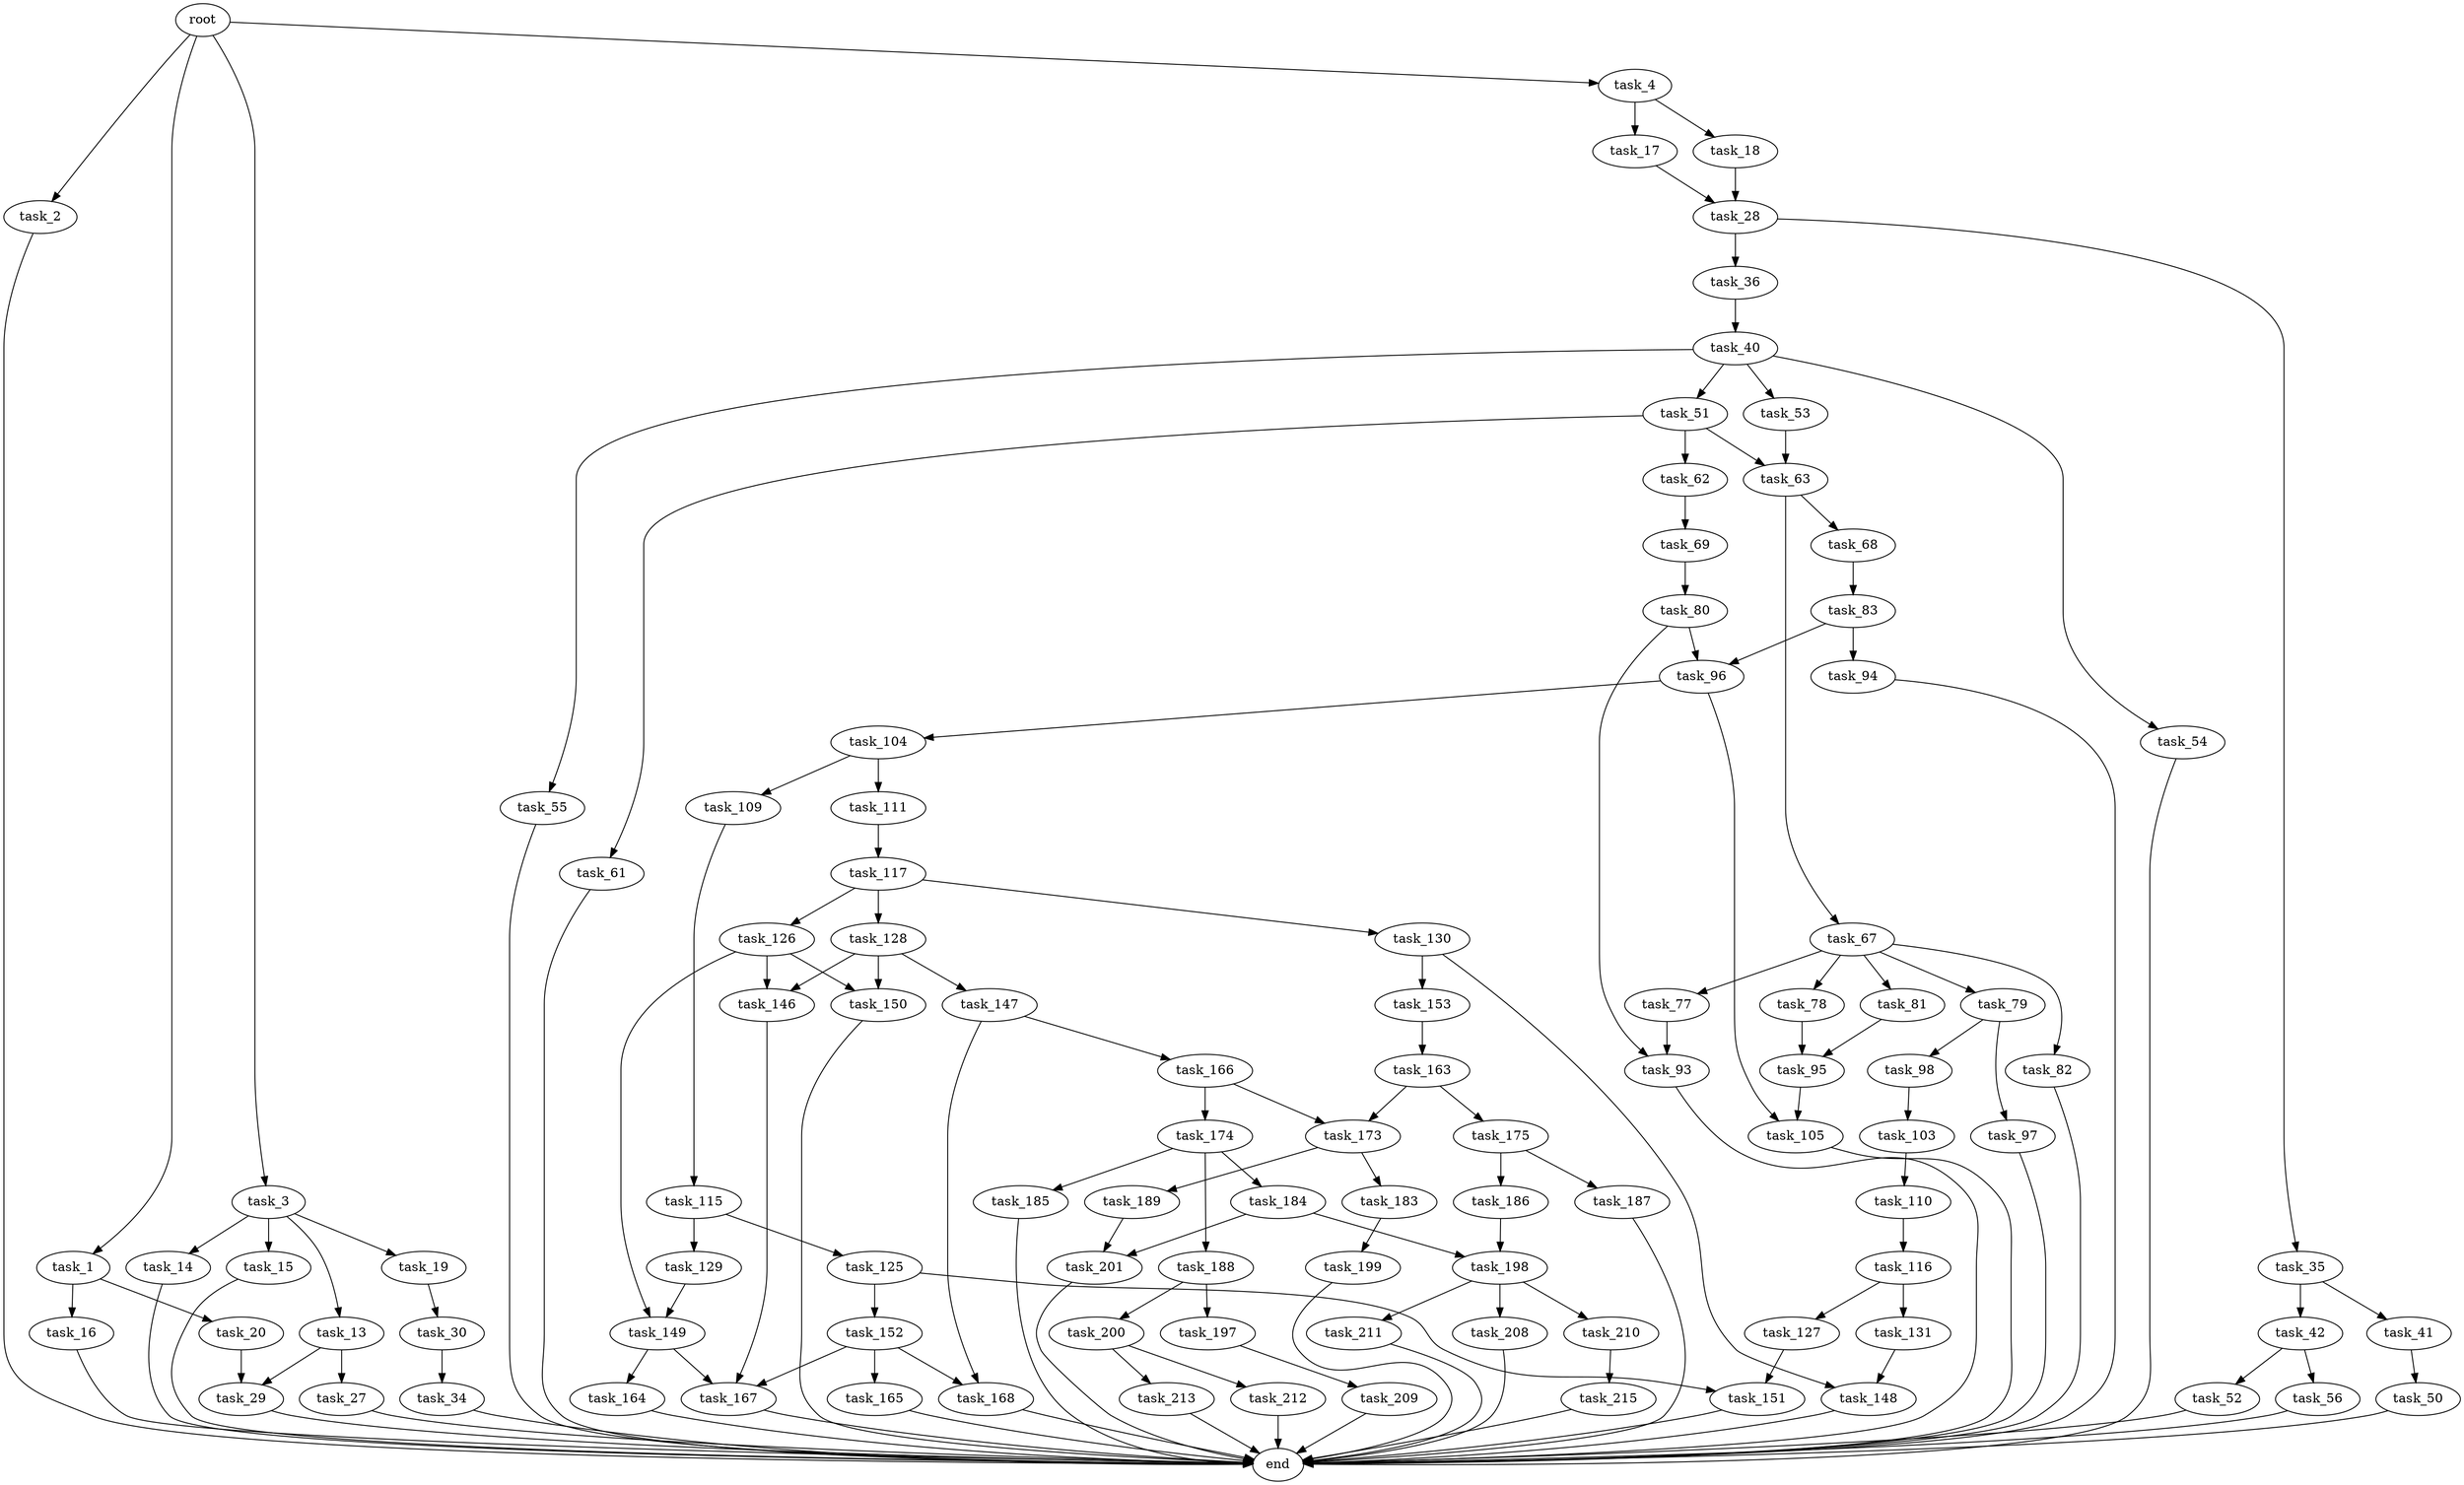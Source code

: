 digraph G {
  root [size="0.000000"];
  task_1 [size="495382754599.000000"];
  task_2 [size="8589934592.000000"];
  task_3 [size="262188311940.000000"];
  task_4 [size="330705992500.000000"];
  task_13 [size="1153335267560.000000"];
  task_14 [size="49081521379.000000"];
  task_15 [size="38157442704.000000"];
  task_16 [size="163602284412.000000"];
  task_17 [size="13687286628.000000"];
  task_18 [size="96243606363.000000"];
  task_19 [size="48817494505.000000"];
  task_20 [size="37072094743.000000"];
  task_27 [size="549755813888.000000"];
  task_28 [size="6808734460.000000"];
  task_29 [size="2549742114.000000"];
  task_30 [size="251554817392.000000"];
  task_34 [size="10736662050.000000"];
  task_35 [size="231928233984.000000"];
  task_36 [size="2908388627.000000"];
  task_40 [size="21965567073.000000"];
  task_41 [size="231928233984.000000"];
  task_42 [size="26288683868.000000"];
  task_50 [size="199412283002.000000"];
  task_51 [size="68719476736.000000"];
  task_52 [size="368293445632.000000"];
  task_53 [size="134217728000.000000"];
  task_54 [size="368293445632.000000"];
  task_55 [size="1073741824000.000000"];
  task_56 [size="8589934592.000000"];
  task_61 [size="726874969835.000000"];
  task_62 [size="1073741824000.000000"];
  task_63 [size="216476706836.000000"];
  task_67 [size="1408925971486.000000"];
  task_68 [size="4922143124.000000"];
  task_69 [size="182156149146.000000"];
  task_77 [size="1073741824000.000000"];
  task_78 [size="1030156786544.000000"];
  task_79 [size="320284630594.000000"];
  task_80 [size="12160121691.000000"];
  task_81 [size="876290856410.000000"];
  task_82 [size="231928233984.000000"];
  task_83 [size="108502979941.000000"];
  task_93 [size="20994738041.000000"];
  task_94 [size="682673888630.000000"];
  task_95 [size="28991029248.000000"];
  task_96 [size="23543221235.000000"];
  task_97 [size="1153706691.000000"];
  task_98 [size="4418469352.000000"];
  task_103 [size="196902145454.000000"];
  task_104 [size="150482677491.000000"];
  task_105 [size="21978200631.000000"];
  task_109 [size="18813121123.000000"];
  task_110 [size="70785290494.000000"];
  task_111 [size="134217728000.000000"];
  task_115 [size="8952635704.000000"];
  task_116 [size="149787624143.000000"];
  task_117 [size="3526005413.000000"];
  task_125 [size="680818115016.000000"];
  task_126 [size="158604200411.000000"];
  task_127 [size="306307411487.000000"];
  task_128 [size="134217728000.000000"];
  task_129 [size="28991029248.000000"];
  task_130 [size="4258682903.000000"];
  task_131 [size="38230708509.000000"];
  task_146 [size="3362480358.000000"];
  task_147 [size="33511157744.000000"];
  task_148 [size="368293445632.000000"];
  task_149 [size="236031959209.000000"];
  task_150 [size="28065659880.000000"];
  task_151 [size="549755813888.000000"];
  task_152 [size="7196921064.000000"];
  task_153 [size="4287954187.000000"];
  task_163 [size="797315309533.000000"];
  task_164 [size="53166853572.000000"];
  task_165 [size="68719476736.000000"];
  task_166 [size="206328162189.000000"];
  task_167 [size="8589934592.000000"];
  task_168 [size="106830750621.000000"];
  task_173 [size="21584280311.000000"];
  task_174 [size="5047145507.000000"];
  task_175 [size="6936322484.000000"];
  task_183 [size="9860310083.000000"];
  task_184 [size="17179049606.000000"];
  task_185 [size="2077223484.000000"];
  task_186 [size="213002005902.000000"];
  task_187 [size="8589934592.000000"];
  task_188 [size="322523376304.000000"];
  task_189 [size="8589934592.000000"];
  task_197 [size="22529489033.000000"];
  task_198 [size="487509430649.000000"];
  task_199 [size="134217728000.000000"];
  task_200 [size="73476325960.000000"];
  task_201 [size="782757789696.000000"];
  task_208 [size="270082747965.000000"];
  task_209 [size="380288349421.000000"];
  task_210 [size="9718950112.000000"];
  task_211 [size="306101065993.000000"];
  task_212 [size="34481182781.000000"];
  task_213 [size="2945367346.000000"];
  task_215 [size="240692104702.000000"];
  end [size="0.000000"];

  root -> task_1 [size="1.000000"];
  root -> task_2 [size="1.000000"];
  root -> task_3 [size="1.000000"];
  root -> task_4 [size="1.000000"];
  task_1 -> task_16 [size="536870912.000000"];
  task_1 -> task_20 [size="536870912.000000"];
  task_2 -> end [size="1.000000"];
  task_3 -> task_13 [size="411041792.000000"];
  task_3 -> task_14 [size="411041792.000000"];
  task_3 -> task_15 [size="411041792.000000"];
  task_3 -> task_19 [size="411041792.000000"];
  task_4 -> task_17 [size="209715200.000000"];
  task_4 -> task_18 [size="209715200.000000"];
  task_13 -> task_27 [size="838860800.000000"];
  task_13 -> task_29 [size="838860800.000000"];
  task_14 -> end [size="1.000000"];
  task_15 -> end [size="1.000000"];
  task_16 -> end [size="1.000000"];
  task_17 -> task_28 [size="301989888.000000"];
  task_18 -> task_28 [size="134217728.000000"];
  task_19 -> task_30 [size="75497472.000000"];
  task_20 -> task_29 [size="33554432.000000"];
  task_27 -> end [size="1.000000"];
  task_28 -> task_35 [size="679477248.000000"];
  task_28 -> task_36 [size="679477248.000000"];
  task_29 -> end [size="1.000000"];
  task_30 -> task_34 [size="679477248.000000"];
  task_34 -> end [size="1.000000"];
  task_35 -> task_41 [size="301989888.000000"];
  task_35 -> task_42 [size="301989888.000000"];
  task_36 -> task_40 [size="75497472.000000"];
  task_40 -> task_51 [size="411041792.000000"];
  task_40 -> task_53 [size="411041792.000000"];
  task_40 -> task_54 [size="411041792.000000"];
  task_40 -> task_55 [size="411041792.000000"];
  task_41 -> task_50 [size="301989888.000000"];
  task_42 -> task_52 [size="536870912.000000"];
  task_42 -> task_56 [size="536870912.000000"];
  task_50 -> end [size="1.000000"];
  task_51 -> task_61 [size="134217728.000000"];
  task_51 -> task_62 [size="134217728.000000"];
  task_51 -> task_63 [size="134217728.000000"];
  task_52 -> end [size="1.000000"];
  task_53 -> task_63 [size="209715200.000000"];
  task_54 -> end [size="1.000000"];
  task_55 -> end [size="1.000000"];
  task_56 -> end [size="1.000000"];
  task_61 -> end [size="1.000000"];
  task_62 -> task_69 [size="838860800.000000"];
  task_63 -> task_67 [size="209715200.000000"];
  task_63 -> task_68 [size="209715200.000000"];
  task_67 -> task_77 [size="838860800.000000"];
  task_67 -> task_78 [size="838860800.000000"];
  task_67 -> task_79 [size="838860800.000000"];
  task_67 -> task_81 [size="838860800.000000"];
  task_67 -> task_82 [size="838860800.000000"];
  task_68 -> task_83 [size="209715200.000000"];
  task_69 -> task_80 [size="536870912.000000"];
  task_77 -> task_93 [size="838860800.000000"];
  task_78 -> task_95 [size="838860800.000000"];
  task_79 -> task_97 [size="838860800.000000"];
  task_79 -> task_98 [size="838860800.000000"];
  task_80 -> task_93 [size="209715200.000000"];
  task_80 -> task_96 [size="209715200.000000"];
  task_81 -> task_95 [size="838860800.000000"];
  task_82 -> end [size="1.000000"];
  task_83 -> task_94 [size="134217728.000000"];
  task_83 -> task_96 [size="134217728.000000"];
  task_93 -> end [size="1.000000"];
  task_94 -> end [size="1.000000"];
  task_95 -> task_105 [size="75497472.000000"];
  task_96 -> task_104 [size="411041792.000000"];
  task_96 -> task_105 [size="411041792.000000"];
  task_97 -> end [size="1.000000"];
  task_98 -> task_103 [size="411041792.000000"];
  task_103 -> task_110 [size="301989888.000000"];
  task_104 -> task_109 [size="134217728.000000"];
  task_104 -> task_111 [size="134217728.000000"];
  task_105 -> end [size="1.000000"];
  task_109 -> task_115 [size="679477248.000000"];
  task_110 -> task_116 [size="75497472.000000"];
  task_111 -> task_117 [size="209715200.000000"];
  task_115 -> task_125 [size="411041792.000000"];
  task_115 -> task_129 [size="411041792.000000"];
  task_116 -> task_127 [size="679477248.000000"];
  task_116 -> task_131 [size="679477248.000000"];
  task_117 -> task_126 [size="75497472.000000"];
  task_117 -> task_128 [size="75497472.000000"];
  task_117 -> task_130 [size="75497472.000000"];
  task_125 -> task_151 [size="679477248.000000"];
  task_125 -> task_152 [size="679477248.000000"];
  task_126 -> task_146 [size="679477248.000000"];
  task_126 -> task_149 [size="679477248.000000"];
  task_126 -> task_150 [size="679477248.000000"];
  task_127 -> task_151 [size="209715200.000000"];
  task_128 -> task_146 [size="209715200.000000"];
  task_128 -> task_147 [size="209715200.000000"];
  task_128 -> task_150 [size="209715200.000000"];
  task_129 -> task_149 [size="75497472.000000"];
  task_130 -> task_148 [size="301989888.000000"];
  task_130 -> task_153 [size="301989888.000000"];
  task_131 -> task_148 [size="75497472.000000"];
  task_146 -> task_167 [size="209715200.000000"];
  task_147 -> task_166 [size="838860800.000000"];
  task_147 -> task_168 [size="838860800.000000"];
  task_148 -> end [size="1.000000"];
  task_149 -> task_164 [size="679477248.000000"];
  task_149 -> task_167 [size="679477248.000000"];
  task_150 -> end [size="1.000000"];
  task_151 -> end [size="1.000000"];
  task_152 -> task_165 [size="301989888.000000"];
  task_152 -> task_167 [size="301989888.000000"];
  task_152 -> task_168 [size="301989888.000000"];
  task_153 -> task_163 [size="75497472.000000"];
  task_163 -> task_173 [size="536870912.000000"];
  task_163 -> task_175 [size="536870912.000000"];
  task_164 -> end [size="1.000000"];
  task_165 -> end [size="1.000000"];
  task_166 -> task_173 [size="301989888.000000"];
  task_166 -> task_174 [size="301989888.000000"];
  task_167 -> end [size="1.000000"];
  task_168 -> end [size="1.000000"];
  task_173 -> task_183 [size="679477248.000000"];
  task_173 -> task_189 [size="679477248.000000"];
  task_174 -> task_184 [size="209715200.000000"];
  task_174 -> task_185 [size="209715200.000000"];
  task_174 -> task_188 [size="209715200.000000"];
  task_175 -> task_186 [size="411041792.000000"];
  task_175 -> task_187 [size="411041792.000000"];
  task_183 -> task_199 [size="33554432.000000"];
  task_184 -> task_198 [size="301989888.000000"];
  task_184 -> task_201 [size="301989888.000000"];
  task_185 -> end [size="1.000000"];
  task_186 -> task_198 [size="411041792.000000"];
  task_187 -> end [size="1.000000"];
  task_188 -> task_197 [size="301989888.000000"];
  task_188 -> task_200 [size="301989888.000000"];
  task_189 -> task_201 [size="33554432.000000"];
  task_197 -> task_209 [size="536870912.000000"];
  task_198 -> task_208 [size="838860800.000000"];
  task_198 -> task_210 [size="838860800.000000"];
  task_198 -> task_211 [size="838860800.000000"];
  task_199 -> end [size="1.000000"];
  task_200 -> task_212 [size="75497472.000000"];
  task_200 -> task_213 [size="75497472.000000"];
  task_201 -> end [size="1.000000"];
  task_208 -> end [size="1.000000"];
  task_209 -> end [size="1.000000"];
  task_210 -> task_215 [size="301989888.000000"];
  task_211 -> end [size="1.000000"];
  task_212 -> end [size="1.000000"];
  task_213 -> end [size="1.000000"];
  task_215 -> end [size="1.000000"];
}
